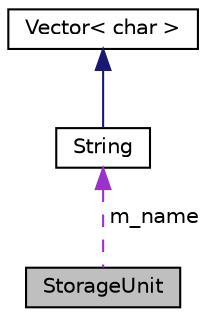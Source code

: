 digraph "StorageUnit"
{
  edge [fontname="Helvetica",fontsize="10",labelfontname="Helvetica",labelfontsize="10"];
  node [fontname="Helvetica",fontsize="10",shape=record];
  Node1 [label="StorageUnit",height=0.2,width=0.4,color="black", fillcolor="grey75", style="filled", fontcolor="black"];
  Node2 -> Node1 [dir="back",color="darkorchid3",fontsize="10",style="dashed",label=" m_name" ];
  Node2 [label="String",height=0.2,width=0.4,color="black", fillcolor="white", style="filled",URL="$classString.html"];
  Node3 -> Node2 [dir="back",color="midnightblue",fontsize="10",style="solid"];
  Node3 [label="Vector\< char \>",height=0.2,width=0.4,color="black", fillcolor="white", style="filled",URL="$classVector.html"];
}
